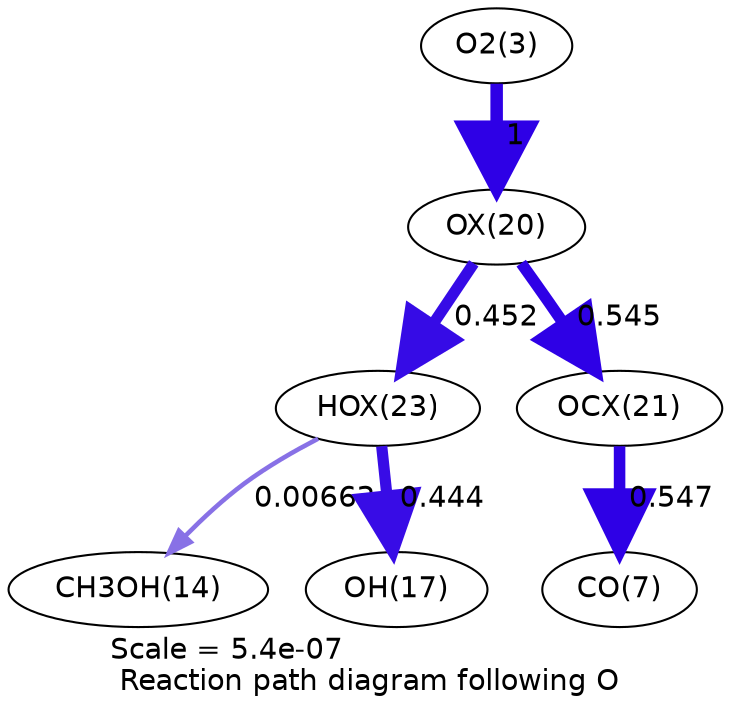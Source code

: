 digraph reaction_paths {
center=1;
s5 -> s40[fontname="Helvetica", penwidth=6, arrowsize=3, color="0.7, 1.5, 0.9"
, label=" 1"];
s40 -> s43[fontname="Helvetica", penwidth=5.4, arrowsize=2.7, color="0.7, 0.952, 0.9"
, label=" 0.452"];
s40 -> s41[fontname="Helvetica", penwidth=5.54, arrowsize=2.77, color="0.7, 1.05, 0.9"
, label=" 0.545"];
s43 -> s16[fontname="Helvetica", penwidth=2.21, arrowsize=1.11, color="0.7, 0.507, 0.9"
, label=" 0.00662"];
s43 -> s19[fontname="Helvetica", penwidth=5.39, arrowsize=2.69, color="0.7, 0.944, 0.9"
, label=" 0.444"];
s41 -> s9[fontname="Helvetica", penwidth=5.54, arrowsize=2.77, color="0.7, 1.05, 0.9"
, label=" 0.547"];
s5 [ fontname="Helvetica", label="O2(3)"];
s9 [ fontname="Helvetica", label="CO(7)"];
s16 [ fontname="Helvetica", label="CH3OH(14)"];
s19 [ fontname="Helvetica", label="OH(17)"];
s40 [ fontname="Helvetica", label="OX(20)"];
s41 [ fontname="Helvetica", label="OCX(21)"];
s43 [ fontname="Helvetica", label="HOX(23)"];
 label = "Scale = 5.4e-07\l Reaction path diagram following O";
 fontname = "Helvetica";
}
